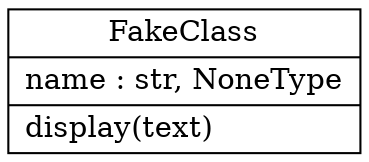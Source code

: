 digraph "classes_uml_gsdma_2021" {
rankdir=BT
charset="utf-8"
"gsdma_2021.core.FakeClass" [color="black", fontcolor="black", label="{FakeClass|name : str, NoneType\l|display(text)\l}", shape="record", style="solid"];
}

